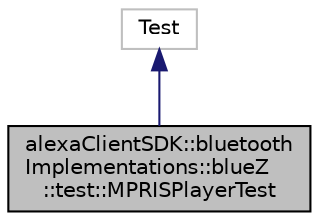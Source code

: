 digraph "alexaClientSDK::bluetoothImplementations::blueZ::test::MPRISPlayerTest"
{
  edge [fontname="Helvetica",fontsize="10",labelfontname="Helvetica",labelfontsize="10"];
  node [fontname="Helvetica",fontsize="10",shape=record];
  Node4 [label="alexaClientSDK::bluetooth\lImplementations::blueZ\l::test::MPRISPlayerTest",height=0.2,width=0.4,color="black", fillcolor="grey75", style="filled", fontcolor="black"];
  Node5 -> Node4 [dir="back",color="midnightblue",fontsize="10",style="solid",fontname="Helvetica"];
  Node5 [label="Test",height=0.2,width=0.4,color="grey75", fillcolor="white", style="filled"];
}
